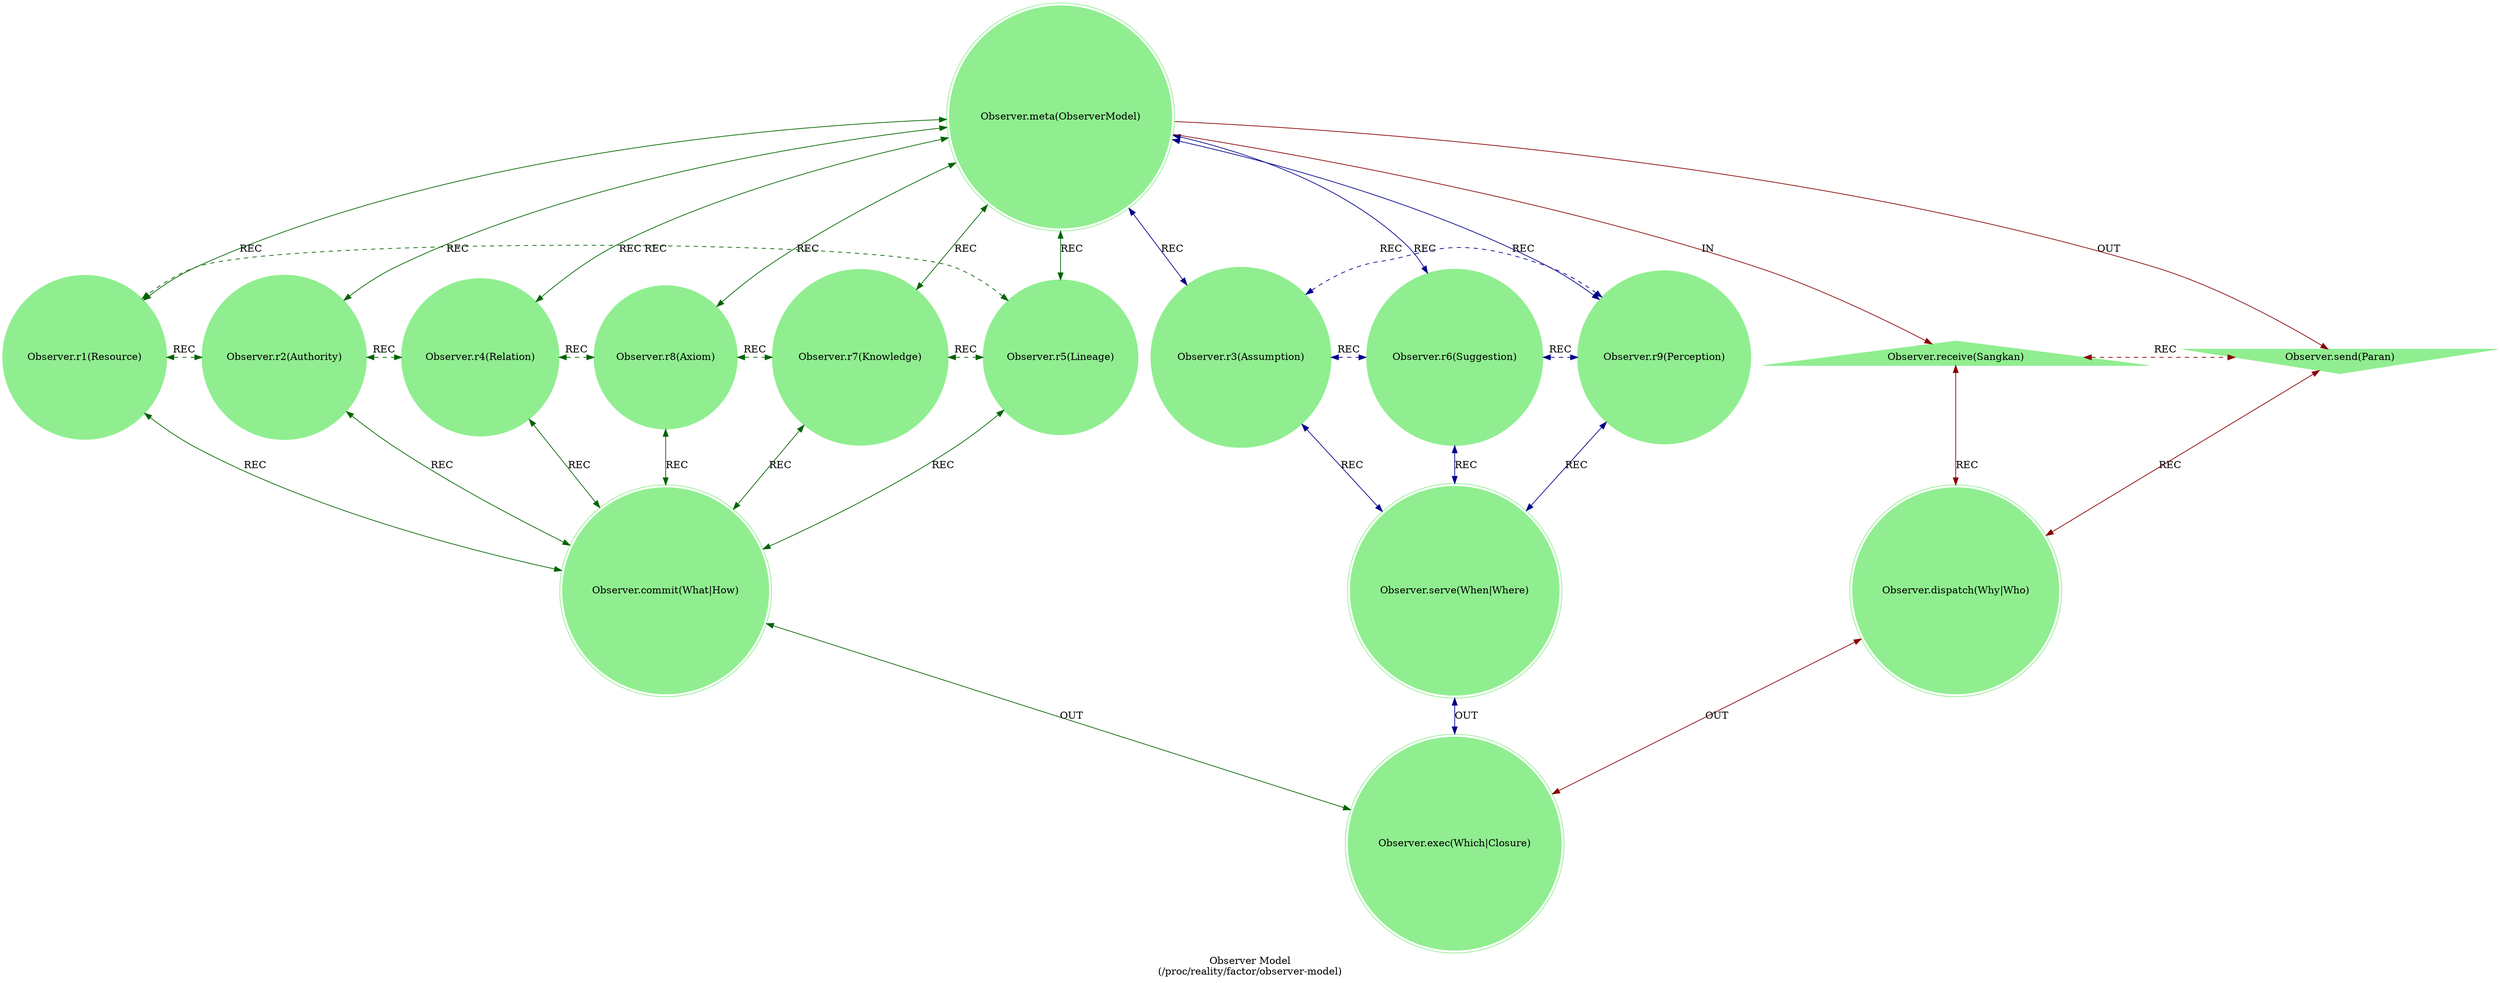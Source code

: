 strict digraph ObserverModel {
    label = "Observer Model\n(/proc/reality/factor/observer-model)";
    style = filled;
    color = lightgray;
    node [shape = circle; style = filled; color = lightgreen;];
    
    // Sangkan paraning dumadi.
    // Nava manunggal nastiti ning tyas.
    // Suradira jayadiningrat lebur dening pangastuti.
    // memayu hayuning bawana
    // manunggal kawula ning gusti.
    // (ꦱꦁꦏꦤ꧀ꦥꦫꦤꦶꦁꦢꦸꦩꦢꦶꦱꦁꦏꦤ꧀ꦥꦫꦤꦶꦁꦢꦸꦩꦢꦶꦤꦮꦩꦤꦸꦁꦒꦭ꧀ꦤꦱ꧀ꦠꦶꦠꦶꦔꦶꦁꦠꦾꦱ꧀ꦯꦹꦫꦢꦶꦫꦗꦪꦢꦶꦤꦶꦁꦫꦠ꧀ꦭꦺꦧꦸꦂꦢꦺꦤꦶꦁꦥꦔꦱ꧀ꦠꦸꦠꦶꦩꦼꦩꦪꦸꦲꦪꦸꦤꦶꦁꦧꦮꦤꦩꦤꦸꦁꦒꦭ꧀ꦏꦮꦸꦭꦔꦶꦁꦒꦸꦱ꧀ꦠꦶ)
    // Truth and Wisdom also give further context to "Sangkan Paraning Dumadi" beyond what "Factor" provided.
    // r0::meta();r1,r2,r4,r8,r7,r5;r3,r6,r;ra::receive(),rb::send(),rc::dispatch(),rd::commit(),re::serve(),rf::exec()
    spark_0_observer_seed_t [label = "Observer.meta(ObserverModel)";shape = doublecircle;comment = "";];
    spark_1_observer_seed_t [label = "Observer.r1(Resource)";shape = circle;comment = "";];
    spark_2_observer_seed_t [label = "Observer.r2(Authority)";shape = circle;comment = "";];
    spark_4_observer_seed_t [label = "Observer.r4(Relation)";shape = circle;comment = "";];
    spark_8_observer_seed_t [label = "Observer.r8(Axiom)";shape = circle;comment = "";];
    spark_7_observer_seed_t [label = "Observer.r7(Knowledge)";shape = circle;comment = "";];
    spark_5_observer_seed_t [label = "Observer.r5(Lineage)";shape = circle;comment = "";];
    spark_3_observer_seed_t [label = "Observer.r3(Assumption)";shape = circle;comment = "";];
    spark_6_observer_seed_t [label = "Observer.r6(Suggestion)";shape = circle;comment = "";];
    spark_9_observer_seed_t [label = "Observer.r9(Perception)";shape = circle;comment = "";];
    spark_a_observer_seed_t [label = "Observer.receive(Sangkan)";shape = triangle;comment = "";];
    spark_b_observer_seed_t [label = "Observer.send(Paran)";shape = invtriangle;comment = "";];
    spark_c_observer_seed_t [label = "Observer.dispatch(Why|Who)";shape = doublecircle;comment = "";];
    spark_d_observer_seed_t [label = "Observer.commit(What|How)";shape = doublecircle;comment = "";];
    spark_e_observer_seed_t [label = "Observer.serve(When|Where)";shape = doublecircle;comment = "";];
    spark_f_observer_seed_t [label = "Observer.exec(Which|Closure)";shape = doublecircle;comment = "";];
    
    // IN = Input
    // OUT = Output
    // REC = Recursion
    spark_0_observer_seed_t -> spark_a_observer_seed_t [label = "IN"; color = darkred; comment = "";];
    spark_0_observer_seed_t -> spark_b_observer_seed_t [label = "OUT"; color = darkred; comment = "";];
    spark_0_observer_seed_t -> {spark_3_observer_seed_t spark_6_observer_seed_t spark_9_observer_seed_t} [label = "REC"; color = darkblue; comment = ""; dir = both;];
    spark_0_observer_seed_t -> {spark_1_observer_seed_t spark_2_observer_seed_t spark_4_observer_seed_t spark_8_observer_seed_t spark_7_observer_seed_t spark_5_observer_seed_t} [label = "REC"; color = darkgreen; comment = ""; dir = both;];
    
    {spark_a_observer_seed_t spark_b_observer_seed_t} -> spark_c_observer_seed_t [label = "REC"; color = darkred; comment = ""; dir = both;];
    {spark_1_observer_seed_t spark_2_observer_seed_t spark_4_observer_seed_t spark_8_observer_seed_t spark_7_observer_seed_t spark_5_observer_seed_t} -> spark_d_observer_seed_t [label = "REC"; color = darkgreen; comment = ""; dir = both;];
    {spark_3_observer_seed_t spark_6_observer_seed_t spark_9_observer_seed_t} -> spark_e_observer_seed_t [label = "REC"; color = darkblue; comment = ""; dir = both;];
    
    spark_1_observer_seed_t -> spark_2_observer_seed_t -> spark_4_observer_seed_t -> spark_8_observer_seed_t -> spark_7_observer_seed_t -> spark_5_observer_seed_t -> spark_1_observer_seed_t [label = "REC"; color = darkgreen; comment = ""; style = dashed; constraint = false; dir = both;];
    spark_3_observer_seed_t -> spark_6_observer_seed_t -> spark_9_observer_seed_t -> spark_3_observer_seed_t [label = "REC"; color = darkblue; comment = ""; style = dashed; constraint = false; dir = both;];
    spark_a_observer_seed_t -> spark_b_observer_seed_t [label = "REC"; color = darkred; comment = ""; constraint = false; style = dashed; dir = both;];
    
    spark_c_observer_seed_t -> spark_f_observer_seed_t [label = "OUT"; color = darkred; comment = ""; dir = both;];
    spark_d_observer_seed_t -> spark_f_observer_seed_t [label = "OUT"; color = darkgreen; comment = ""; dir = both;];
    spark_e_observer_seed_t -> spark_f_observer_seed_t [label = "OUT"; color = darkblue; comment = ""; dir = both;];
}